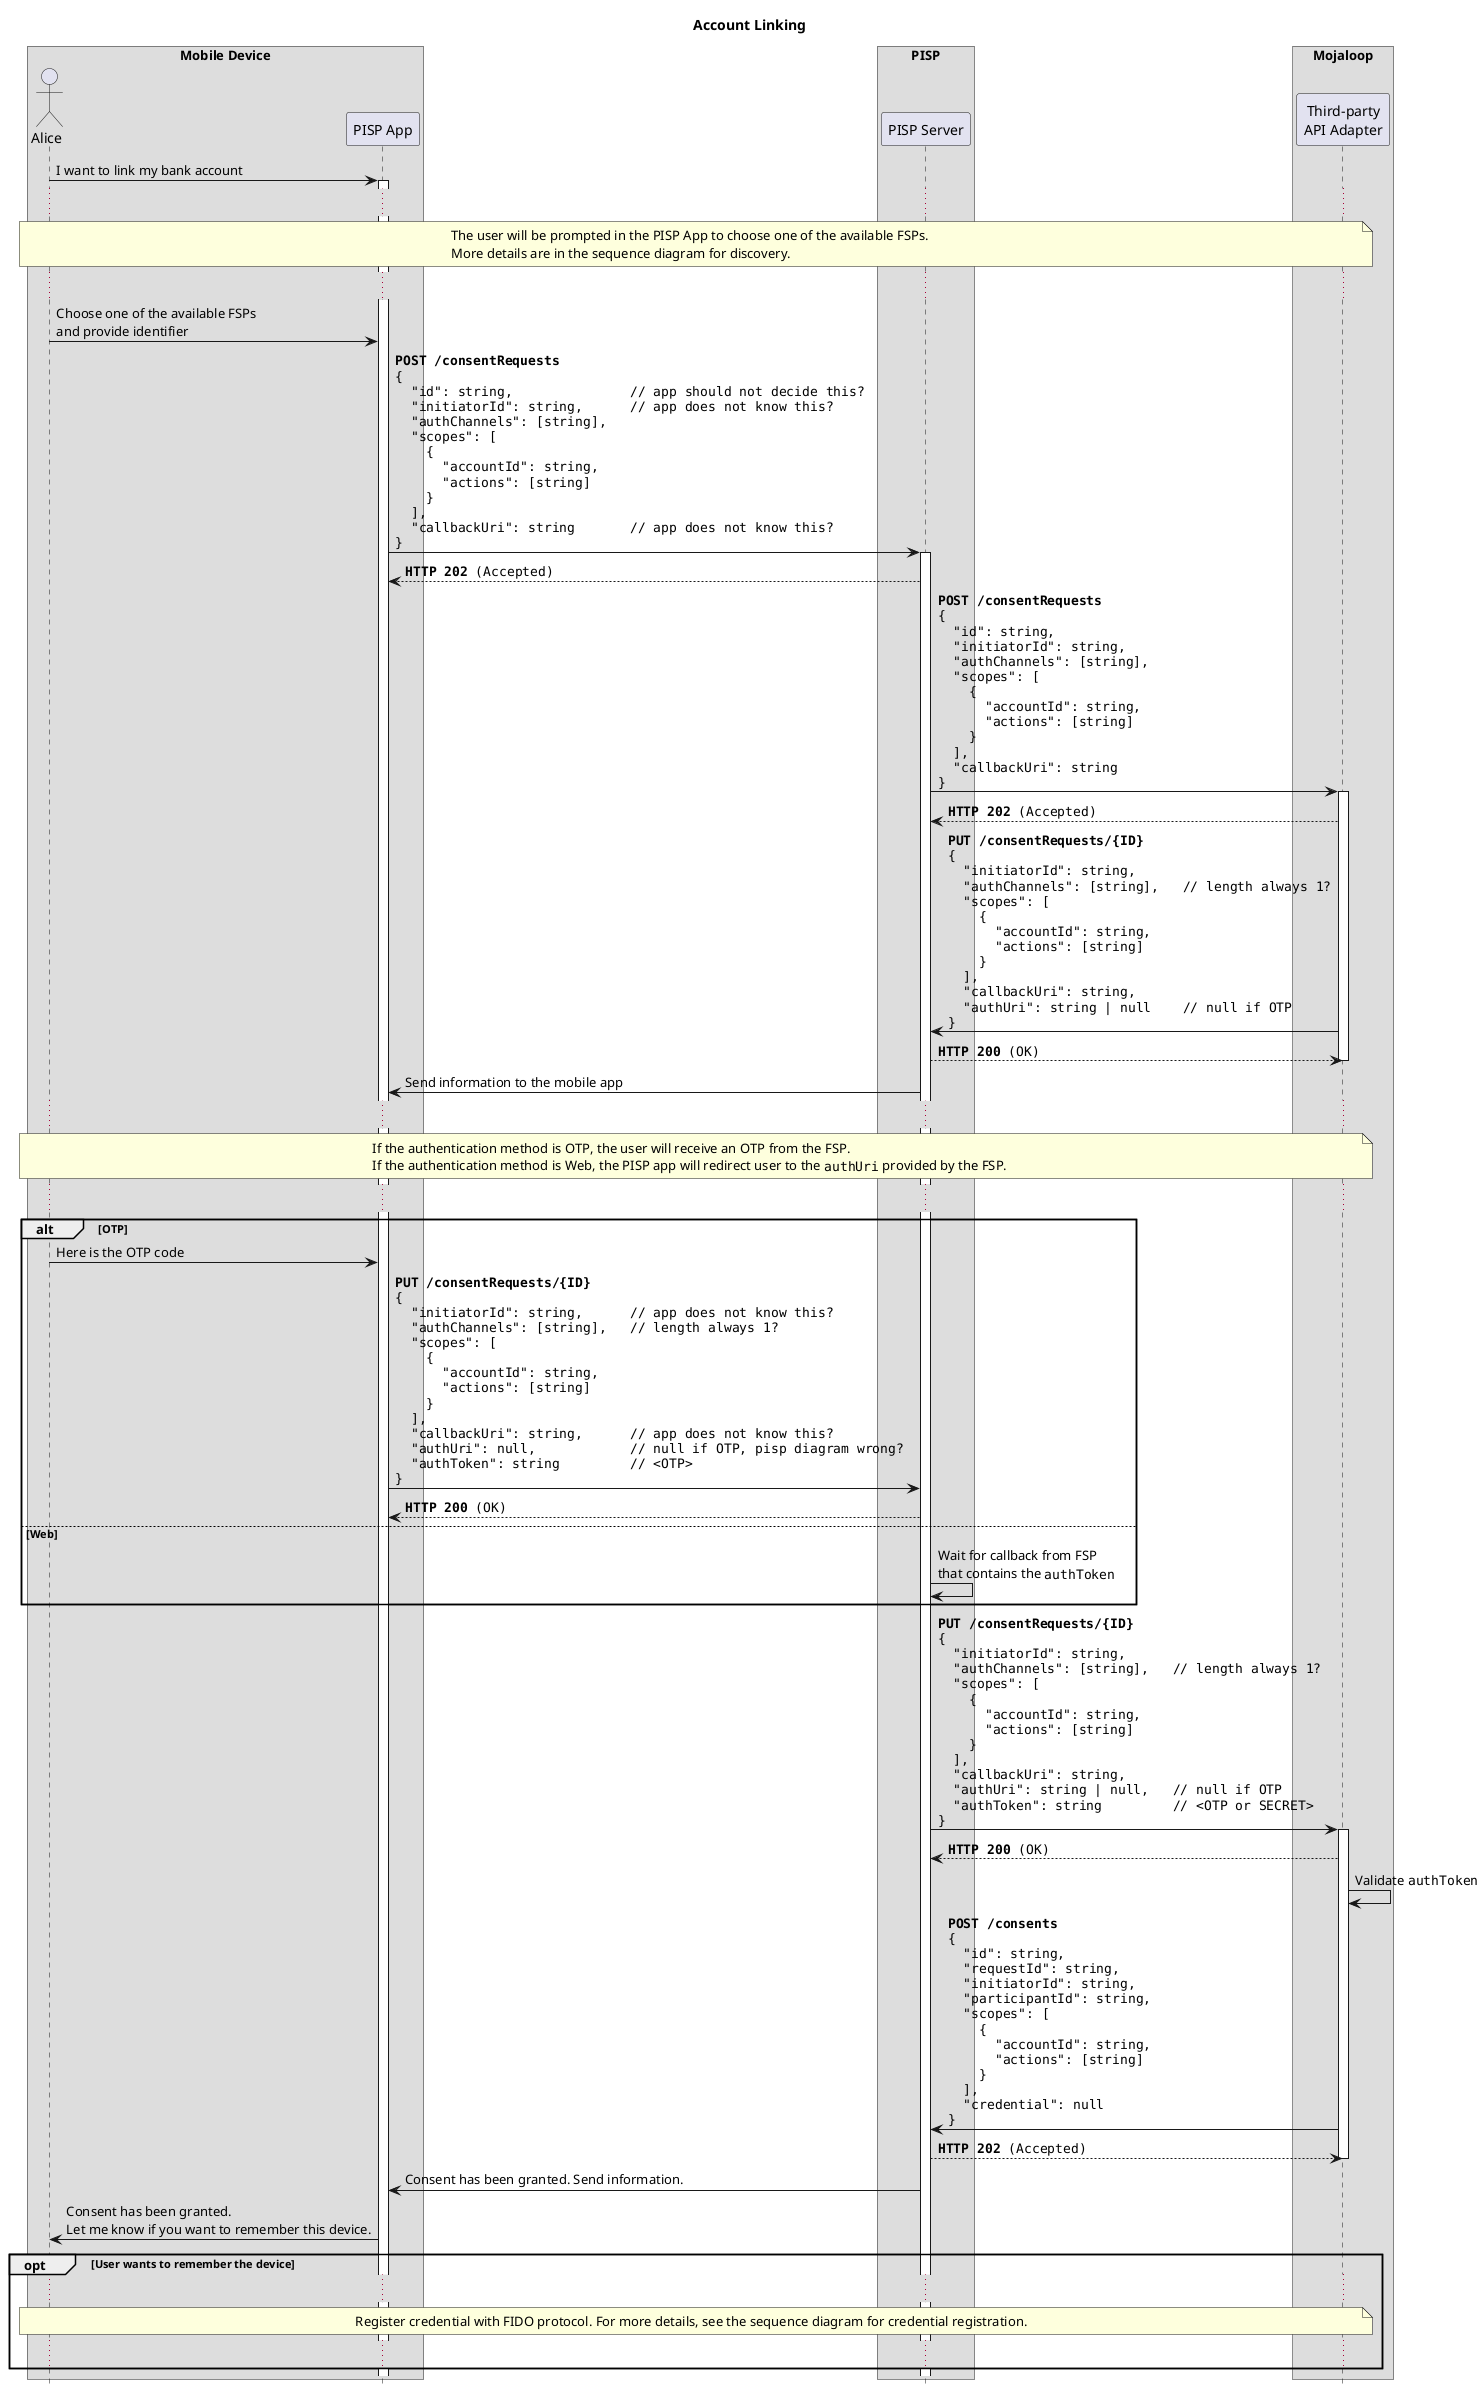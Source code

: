 @startuml Account Linking

title: Account Linking

hide footbox

box "Mobile Device"
  actor Alice
  participant "PISP App" as App
end box
box "PISP"
  participant "PISP Server" as Server
end box
box "Mojaloop"
  participant "Third-party\nAPI Adapter" as Adapter
end box

' start flow
Alice -> App ++: I want to link my bank account

...

note over Alice, Adapter
  The user will be prompted in the PISP App to choose one of the available FSPs. 
  More details are in the sequence diagram for discovery.
end note

...

Alice -> App : Choose one of the available FSPs \nand provide identifier

App -> Server ++: ""**POST /consentRequests**""\n\
""{""\n\
""  "id": string,               // app should not decide this?""\n\
""  "initiatorId": string,      // app does not know this?""\n\
""  "authChannels": [string],""\n\
""  "scopes": [""\n\
""    {""\n\
""      "accountId": string,""\n\
""      "actions": [string]""\n\
""    }""\n\
""  ],""\n\
""  "callbackUri": string       // app does not know this?""\n\
""}""

App <-- Server : ""**HTTP 202** (Accepted)""

Server -> Adapter ++: ""**POST /consentRequests**""\n\
""{""\n\
""  "id": string,""\n\
""  "initiatorId": string,""\n\
""  "authChannels": [string],""\n\
""  "scopes": [""\n\
""    {""\n\
""      "accountId": string,""\n\
""      "actions": [string]""\n\
""    }""\n\
""  ],""\n\
""  "callbackUri": string""\n\
""}""

Server <-- Adapter : ""**HTTP 202** (Accepted)""

Adapter -> Server:  ""**PUT /consentRequests/{ID}**""\n\
""{""\n\
""  "initiatorId": string,""\n\
""  "authChannels": [string],   // length always 1?""\n\
""  "scopes": [""\n\
""    {""\n\
""      "accountId": string,""\n\
""      "actions": [string]""\n\
""    }""\n\
""  ],""\n\
""  "callbackUri": string,""\n\
""  "authUri": string | null    // null if OTP""\n\
""}""

Adapter <-- Server: ""**HTTP 200** (OK)""
deactivate Adapter

Server -> App: Send information to the mobile app

...

note over Alice, Adapter
  If the authentication method is OTP, the user will receive an OTP from the FSP.
  If the authentication method is Web, the PISP app will redirect user to the ""authUri"" provided by the FSP. 
end note

...

alt OTP

Alice -> App: Here is the OTP code

App -> Server: ""**PUT /consentRequests/{ID}**""\n\
""{""\n\
""  "initiatorId": string,      // app does not know this?""\n\
""  "authChannels": [string],   // length always 1?""\n\
""  "scopes": [""\n\
""    {""\n\
""      "accountId": string,""\n\
""      "actions": [string]""\n\
""    }""\n\
""  ],""\n\
""  "callbackUri": string,      // app does not know this?""\n\
""  "authUri": null,            // null if OTP, pisp diagram wrong?""\n\
""  "authToken": string         // <OTP>""\n\
""}""

App <-- Server : ""**HTTP 200** (OK)""

else Web 

Server -> Server : Wait for callback from FSP\nthat contains the ""authToken""

end

activate Server

Server -> Adapter ++: ""**PUT /consentRequests/{ID}**""\n\
""{""\n\
""  "initiatorId": string,""\n\
""  "authChannels": [string],   // length always 1?""\n\
""  "scopes": [""\n\
""    {""\n\
""      "accountId": string,""\n\
""      "actions": [string]""\n\
""    }""\n\
""  ],""\n\
""  "callbackUri": string,""\n\
""  "authUri": string | null,   // null if OTP""\n\
""  "authToken": string         // <OTP or SECRET>""\n\
""}""

Server <-- Adapter: ""**HTTP 200** (OK)""

Adapter -> Adapter: Validate ""authToken""

Adapter -> Server: ""**POST /consents**""\n\
""{""\n\
""  "id": string,""\n\
""  "requestId": string,""\n\
""  "initiatorId": string,""\n\
""  "participantId": string,""\n\
""  "scopes": [""\n\
""    {""\n\
""      "accountId": string,""\n\
""      "actions": [string]""\n\
""    }""\n\
""  ],""\n\
""  "credential": null""\n\
""}""

Adapter <-- Server: ""**HTTP 202** (Accepted)""
deactivate Adapter

Server -> App: Consent has been granted. Send information.

App -> Alice: Consent has been granted.\nLet me know if you want to remember this device.

opt User wants to remember the device

...

note over Alice, Adapter
  Register credential with FIDO protocol. For more details, see the sequence diagram for credential registration.
end note

...

end 

@enduml
